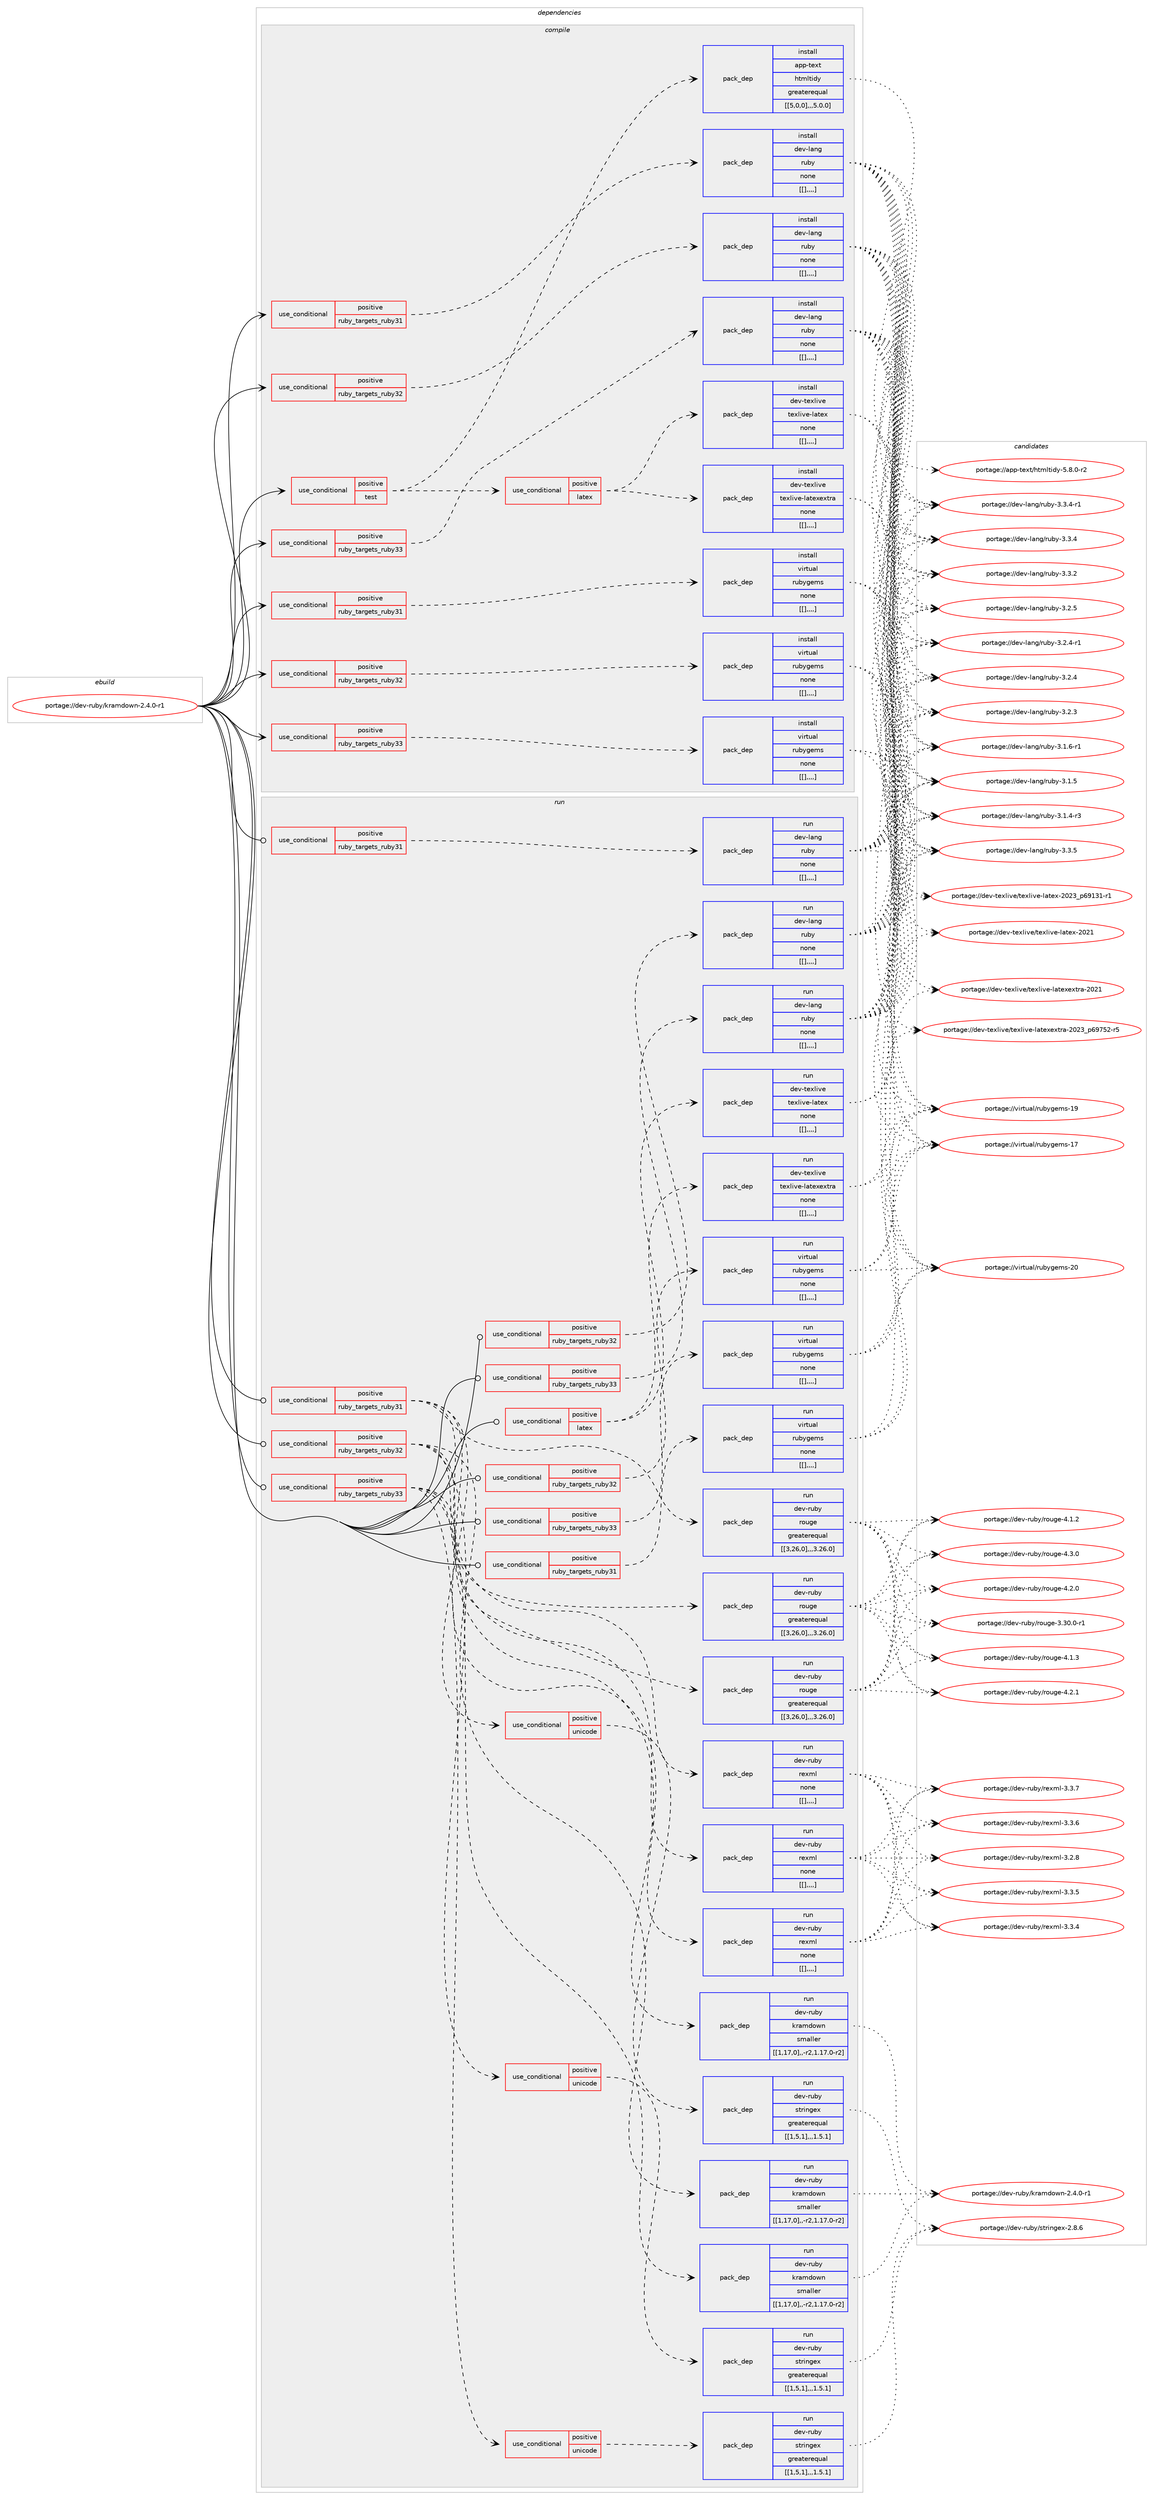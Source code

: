 digraph prolog {

# *************
# Graph options
# *************

newrank=true;
concentrate=true;
compound=true;
graph [rankdir=LR,fontname=Helvetica,fontsize=10,ranksep=1.5];#, ranksep=2.5, nodesep=0.2];
edge  [arrowhead=vee];
node  [fontname=Helvetica,fontsize=10];

# **********
# The ebuild
# **********

subgraph cluster_leftcol {
color=gray;
label=<<i>ebuild</i>>;
id [label="portage://dev-ruby/kramdown-2.4.0-r1", color=red, width=4, href="../dev-ruby/kramdown-2.4.0-r1.svg"];
}

# ****************
# The dependencies
# ****************

subgraph cluster_midcol {
color=gray;
label=<<i>dependencies</i>>;
subgraph cluster_compile {
fillcolor="#eeeeee";
style=filled;
label=<<i>compile</i>>;
subgraph cond50968 {
dependency190609 [label=<<TABLE BORDER="0" CELLBORDER="1" CELLSPACING="0" CELLPADDING="4"><TR><TD ROWSPAN="3" CELLPADDING="10">use_conditional</TD></TR><TR><TD>positive</TD></TR><TR><TD>ruby_targets_ruby31</TD></TR></TABLE>>, shape=none, color=red];
subgraph pack138312 {
dependency190610 [label=<<TABLE BORDER="0" CELLBORDER="1" CELLSPACING="0" CELLPADDING="4" WIDTH="220"><TR><TD ROWSPAN="6" CELLPADDING="30">pack_dep</TD></TR><TR><TD WIDTH="110">install</TD></TR><TR><TD>dev-lang</TD></TR><TR><TD>ruby</TD></TR><TR><TD>none</TD></TR><TR><TD>[[],,,,]</TD></TR></TABLE>>, shape=none, color=blue];
}
dependency190609:e -> dependency190610:w [weight=20,style="dashed",arrowhead="vee"];
}
id:e -> dependency190609:w [weight=20,style="solid",arrowhead="vee"];
subgraph cond50969 {
dependency190611 [label=<<TABLE BORDER="0" CELLBORDER="1" CELLSPACING="0" CELLPADDING="4"><TR><TD ROWSPAN="3" CELLPADDING="10">use_conditional</TD></TR><TR><TD>positive</TD></TR><TR><TD>ruby_targets_ruby31</TD></TR></TABLE>>, shape=none, color=red];
subgraph pack138313 {
dependency190612 [label=<<TABLE BORDER="0" CELLBORDER="1" CELLSPACING="0" CELLPADDING="4" WIDTH="220"><TR><TD ROWSPAN="6" CELLPADDING="30">pack_dep</TD></TR><TR><TD WIDTH="110">install</TD></TR><TR><TD>virtual</TD></TR><TR><TD>rubygems</TD></TR><TR><TD>none</TD></TR><TR><TD>[[],,,,]</TD></TR></TABLE>>, shape=none, color=blue];
}
dependency190611:e -> dependency190612:w [weight=20,style="dashed",arrowhead="vee"];
}
id:e -> dependency190611:w [weight=20,style="solid",arrowhead="vee"];
subgraph cond50970 {
dependency190613 [label=<<TABLE BORDER="0" CELLBORDER="1" CELLSPACING="0" CELLPADDING="4"><TR><TD ROWSPAN="3" CELLPADDING="10">use_conditional</TD></TR><TR><TD>positive</TD></TR><TR><TD>ruby_targets_ruby32</TD></TR></TABLE>>, shape=none, color=red];
subgraph pack138314 {
dependency190614 [label=<<TABLE BORDER="0" CELLBORDER="1" CELLSPACING="0" CELLPADDING="4" WIDTH="220"><TR><TD ROWSPAN="6" CELLPADDING="30">pack_dep</TD></TR><TR><TD WIDTH="110">install</TD></TR><TR><TD>dev-lang</TD></TR><TR><TD>ruby</TD></TR><TR><TD>none</TD></TR><TR><TD>[[],,,,]</TD></TR></TABLE>>, shape=none, color=blue];
}
dependency190613:e -> dependency190614:w [weight=20,style="dashed",arrowhead="vee"];
}
id:e -> dependency190613:w [weight=20,style="solid",arrowhead="vee"];
subgraph cond50971 {
dependency190615 [label=<<TABLE BORDER="0" CELLBORDER="1" CELLSPACING="0" CELLPADDING="4"><TR><TD ROWSPAN="3" CELLPADDING="10">use_conditional</TD></TR><TR><TD>positive</TD></TR><TR><TD>ruby_targets_ruby32</TD></TR></TABLE>>, shape=none, color=red];
subgraph pack138315 {
dependency190616 [label=<<TABLE BORDER="0" CELLBORDER="1" CELLSPACING="0" CELLPADDING="4" WIDTH="220"><TR><TD ROWSPAN="6" CELLPADDING="30">pack_dep</TD></TR><TR><TD WIDTH="110">install</TD></TR><TR><TD>virtual</TD></TR><TR><TD>rubygems</TD></TR><TR><TD>none</TD></TR><TR><TD>[[],,,,]</TD></TR></TABLE>>, shape=none, color=blue];
}
dependency190615:e -> dependency190616:w [weight=20,style="dashed",arrowhead="vee"];
}
id:e -> dependency190615:w [weight=20,style="solid",arrowhead="vee"];
subgraph cond50972 {
dependency190617 [label=<<TABLE BORDER="0" CELLBORDER="1" CELLSPACING="0" CELLPADDING="4"><TR><TD ROWSPAN="3" CELLPADDING="10">use_conditional</TD></TR><TR><TD>positive</TD></TR><TR><TD>ruby_targets_ruby33</TD></TR></TABLE>>, shape=none, color=red];
subgraph pack138316 {
dependency190618 [label=<<TABLE BORDER="0" CELLBORDER="1" CELLSPACING="0" CELLPADDING="4" WIDTH="220"><TR><TD ROWSPAN="6" CELLPADDING="30">pack_dep</TD></TR><TR><TD WIDTH="110">install</TD></TR><TR><TD>dev-lang</TD></TR><TR><TD>ruby</TD></TR><TR><TD>none</TD></TR><TR><TD>[[],,,,]</TD></TR></TABLE>>, shape=none, color=blue];
}
dependency190617:e -> dependency190618:w [weight=20,style="dashed",arrowhead="vee"];
}
id:e -> dependency190617:w [weight=20,style="solid",arrowhead="vee"];
subgraph cond50973 {
dependency190619 [label=<<TABLE BORDER="0" CELLBORDER="1" CELLSPACING="0" CELLPADDING="4"><TR><TD ROWSPAN="3" CELLPADDING="10">use_conditional</TD></TR><TR><TD>positive</TD></TR><TR><TD>ruby_targets_ruby33</TD></TR></TABLE>>, shape=none, color=red];
subgraph pack138317 {
dependency190620 [label=<<TABLE BORDER="0" CELLBORDER="1" CELLSPACING="0" CELLPADDING="4" WIDTH="220"><TR><TD ROWSPAN="6" CELLPADDING="30">pack_dep</TD></TR><TR><TD WIDTH="110">install</TD></TR><TR><TD>virtual</TD></TR><TR><TD>rubygems</TD></TR><TR><TD>none</TD></TR><TR><TD>[[],,,,]</TD></TR></TABLE>>, shape=none, color=blue];
}
dependency190619:e -> dependency190620:w [weight=20,style="dashed",arrowhead="vee"];
}
id:e -> dependency190619:w [weight=20,style="solid",arrowhead="vee"];
subgraph cond50974 {
dependency190621 [label=<<TABLE BORDER="0" CELLBORDER="1" CELLSPACING="0" CELLPADDING="4"><TR><TD ROWSPAN="3" CELLPADDING="10">use_conditional</TD></TR><TR><TD>positive</TD></TR><TR><TD>test</TD></TR></TABLE>>, shape=none, color=red];
subgraph cond50975 {
dependency190622 [label=<<TABLE BORDER="0" CELLBORDER="1" CELLSPACING="0" CELLPADDING="4"><TR><TD ROWSPAN="3" CELLPADDING="10">use_conditional</TD></TR><TR><TD>positive</TD></TR><TR><TD>latex</TD></TR></TABLE>>, shape=none, color=red];
subgraph pack138318 {
dependency190623 [label=<<TABLE BORDER="0" CELLBORDER="1" CELLSPACING="0" CELLPADDING="4" WIDTH="220"><TR><TD ROWSPAN="6" CELLPADDING="30">pack_dep</TD></TR><TR><TD WIDTH="110">install</TD></TR><TR><TD>dev-texlive</TD></TR><TR><TD>texlive-latex</TD></TR><TR><TD>none</TD></TR><TR><TD>[[],,,,]</TD></TR></TABLE>>, shape=none, color=blue];
}
dependency190622:e -> dependency190623:w [weight=20,style="dashed",arrowhead="vee"];
subgraph pack138319 {
dependency190624 [label=<<TABLE BORDER="0" CELLBORDER="1" CELLSPACING="0" CELLPADDING="4" WIDTH="220"><TR><TD ROWSPAN="6" CELLPADDING="30">pack_dep</TD></TR><TR><TD WIDTH="110">install</TD></TR><TR><TD>dev-texlive</TD></TR><TR><TD>texlive-latexextra</TD></TR><TR><TD>none</TD></TR><TR><TD>[[],,,,]</TD></TR></TABLE>>, shape=none, color=blue];
}
dependency190622:e -> dependency190624:w [weight=20,style="dashed",arrowhead="vee"];
}
dependency190621:e -> dependency190622:w [weight=20,style="dashed",arrowhead="vee"];
subgraph pack138320 {
dependency190625 [label=<<TABLE BORDER="0" CELLBORDER="1" CELLSPACING="0" CELLPADDING="4" WIDTH="220"><TR><TD ROWSPAN="6" CELLPADDING="30">pack_dep</TD></TR><TR><TD WIDTH="110">install</TD></TR><TR><TD>app-text</TD></TR><TR><TD>htmltidy</TD></TR><TR><TD>greaterequal</TD></TR><TR><TD>[[5,0,0],,,5.0.0]</TD></TR></TABLE>>, shape=none, color=blue];
}
dependency190621:e -> dependency190625:w [weight=20,style="dashed",arrowhead="vee"];
}
id:e -> dependency190621:w [weight=20,style="solid",arrowhead="vee"];
}
subgraph cluster_compileandrun {
fillcolor="#eeeeee";
style=filled;
label=<<i>compile and run</i>>;
}
subgraph cluster_run {
fillcolor="#eeeeee";
style=filled;
label=<<i>run</i>>;
subgraph cond50976 {
dependency190626 [label=<<TABLE BORDER="0" CELLBORDER="1" CELLSPACING="0" CELLPADDING="4"><TR><TD ROWSPAN="3" CELLPADDING="10">use_conditional</TD></TR><TR><TD>positive</TD></TR><TR><TD>latex</TD></TR></TABLE>>, shape=none, color=red];
subgraph pack138321 {
dependency190627 [label=<<TABLE BORDER="0" CELLBORDER="1" CELLSPACING="0" CELLPADDING="4" WIDTH="220"><TR><TD ROWSPAN="6" CELLPADDING="30">pack_dep</TD></TR><TR><TD WIDTH="110">run</TD></TR><TR><TD>dev-texlive</TD></TR><TR><TD>texlive-latex</TD></TR><TR><TD>none</TD></TR><TR><TD>[[],,,,]</TD></TR></TABLE>>, shape=none, color=blue];
}
dependency190626:e -> dependency190627:w [weight=20,style="dashed",arrowhead="vee"];
subgraph pack138322 {
dependency190628 [label=<<TABLE BORDER="0" CELLBORDER="1" CELLSPACING="0" CELLPADDING="4" WIDTH="220"><TR><TD ROWSPAN="6" CELLPADDING="30">pack_dep</TD></TR><TR><TD WIDTH="110">run</TD></TR><TR><TD>dev-texlive</TD></TR><TR><TD>texlive-latexextra</TD></TR><TR><TD>none</TD></TR><TR><TD>[[],,,,]</TD></TR></TABLE>>, shape=none, color=blue];
}
dependency190626:e -> dependency190628:w [weight=20,style="dashed",arrowhead="vee"];
}
id:e -> dependency190626:w [weight=20,style="solid",arrowhead="odot"];
subgraph cond50977 {
dependency190629 [label=<<TABLE BORDER="0" CELLBORDER="1" CELLSPACING="0" CELLPADDING="4"><TR><TD ROWSPAN="3" CELLPADDING="10">use_conditional</TD></TR><TR><TD>positive</TD></TR><TR><TD>ruby_targets_ruby31</TD></TR></TABLE>>, shape=none, color=red];
subgraph pack138323 {
dependency190630 [label=<<TABLE BORDER="0" CELLBORDER="1" CELLSPACING="0" CELLPADDING="4" WIDTH="220"><TR><TD ROWSPAN="6" CELLPADDING="30">pack_dep</TD></TR><TR><TD WIDTH="110">run</TD></TR><TR><TD>dev-lang</TD></TR><TR><TD>ruby</TD></TR><TR><TD>none</TD></TR><TR><TD>[[],,,,]</TD></TR></TABLE>>, shape=none, color=blue];
}
dependency190629:e -> dependency190630:w [weight=20,style="dashed",arrowhead="vee"];
}
id:e -> dependency190629:w [weight=20,style="solid",arrowhead="odot"];
subgraph cond50978 {
dependency190631 [label=<<TABLE BORDER="0" CELLBORDER="1" CELLSPACING="0" CELLPADDING="4"><TR><TD ROWSPAN="3" CELLPADDING="10">use_conditional</TD></TR><TR><TD>positive</TD></TR><TR><TD>ruby_targets_ruby31</TD></TR></TABLE>>, shape=none, color=red];
subgraph pack138324 {
dependency190632 [label=<<TABLE BORDER="0" CELLBORDER="1" CELLSPACING="0" CELLPADDING="4" WIDTH="220"><TR><TD ROWSPAN="6" CELLPADDING="30">pack_dep</TD></TR><TR><TD WIDTH="110">run</TD></TR><TR><TD>dev-ruby</TD></TR><TR><TD>rexml</TD></TR><TR><TD>none</TD></TR><TR><TD>[[],,,,]</TD></TR></TABLE>>, shape=none, color=blue];
}
dependency190631:e -> dependency190632:w [weight=20,style="dashed",arrowhead="vee"];
subgraph pack138325 {
dependency190633 [label=<<TABLE BORDER="0" CELLBORDER="1" CELLSPACING="0" CELLPADDING="4" WIDTH="220"><TR><TD ROWSPAN="6" CELLPADDING="30">pack_dep</TD></TR><TR><TD WIDTH="110">run</TD></TR><TR><TD>dev-ruby</TD></TR><TR><TD>rouge</TD></TR><TR><TD>greaterequal</TD></TR><TR><TD>[[3,26,0],,,3.26.0]</TD></TR></TABLE>>, shape=none, color=blue];
}
dependency190631:e -> dependency190633:w [weight=20,style="dashed",arrowhead="vee"];
subgraph cond50979 {
dependency190634 [label=<<TABLE BORDER="0" CELLBORDER="1" CELLSPACING="0" CELLPADDING="4"><TR><TD ROWSPAN="3" CELLPADDING="10">use_conditional</TD></TR><TR><TD>positive</TD></TR><TR><TD>unicode</TD></TR></TABLE>>, shape=none, color=red];
subgraph pack138326 {
dependency190635 [label=<<TABLE BORDER="0" CELLBORDER="1" CELLSPACING="0" CELLPADDING="4" WIDTH="220"><TR><TD ROWSPAN="6" CELLPADDING="30">pack_dep</TD></TR><TR><TD WIDTH="110">run</TD></TR><TR><TD>dev-ruby</TD></TR><TR><TD>stringex</TD></TR><TR><TD>greaterequal</TD></TR><TR><TD>[[1,5,1],,,1.5.1]</TD></TR></TABLE>>, shape=none, color=blue];
}
dependency190634:e -> dependency190635:w [weight=20,style="dashed",arrowhead="vee"];
}
dependency190631:e -> dependency190634:w [weight=20,style="dashed",arrowhead="vee"];
subgraph pack138327 {
dependency190636 [label=<<TABLE BORDER="0" CELLBORDER="1" CELLSPACING="0" CELLPADDING="4" WIDTH="220"><TR><TD ROWSPAN="6" CELLPADDING="30">pack_dep</TD></TR><TR><TD WIDTH="110">run</TD></TR><TR><TD>dev-ruby</TD></TR><TR><TD>kramdown</TD></TR><TR><TD>smaller</TD></TR><TR><TD>[[1,17,0],,-r2,1.17.0-r2]</TD></TR></TABLE>>, shape=none, color=blue];
}
dependency190631:e -> dependency190636:w [weight=20,style="dashed",arrowhead="vee"];
}
id:e -> dependency190631:w [weight=20,style="solid",arrowhead="odot"];
subgraph cond50980 {
dependency190637 [label=<<TABLE BORDER="0" CELLBORDER="1" CELLSPACING="0" CELLPADDING="4"><TR><TD ROWSPAN="3" CELLPADDING="10">use_conditional</TD></TR><TR><TD>positive</TD></TR><TR><TD>ruby_targets_ruby31</TD></TR></TABLE>>, shape=none, color=red];
subgraph pack138328 {
dependency190638 [label=<<TABLE BORDER="0" CELLBORDER="1" CELLSPACING="0" CELLPADDING="4" WIDTH="220"><TR><TD ROWSPAN="6" CELLPADDING="30">pack_dep</TD></TR><TR><TD WIDTH="110">run</TD></TR><TR><TD>virtual</TD></TR><TR><TD>rubygems</TD></TR><TR><TD>none</TD></TR><TR><TD>[[],,,,]</TD></TR></TABLE>>, shape=none, color=blue];
}
dependency190637:e -> dependency190638:w [weight=20,style="dashed",arrowhead="vee"];
}
id:e -> dependency190637:w [weight=20,style="solid",arrowhead="odot"];
subgraph cond50981 {
dependency190639 [label=<<TABLE BORDER="0" CELLBORDER="1" CELLSPACING="0" CELLPADDING="4"><TR><TD ROWSPAN="3" CELLPADDING="10">use_conditional</TD></TR><TR><TD>positive</TD></TR><TR><TD>ruby_targets_ruby32</TD></TR></TABLE>>, shape=none, color=red];
subgraph pack138329 {
dependency190640 [label=<<TABLE BORDER="0" CELLBORDER="1" CELLSPACING="0" CELLPADDING="4" WIDTH="220"><TR><TD ROWSPAN="6" CELLPADDING="30">pack_dep</TD></TR><TR><TD WIDTH="110">run</TD></TR><TR><TD>dev-lang</TD></TR><TR><TD>ruby</TD></TR><TR><TD>none</TD></TR><TR><TD>[[],,,,]</TD></TR></TABLE>>, shape=none, color=blue];
}
dependency190639:e -> dependency190640:w [weight=20,style="dashed",arrowhead="vee"];
}
id:e -> dependency190639:w [weight=20,style="solid",arrowhead="odot"];
subgraph cond50982 {
dependency190641 [label=<<TABLE BORDER="0" CELLBORDER="1" CELLSPACING="0" CELLPADDING="4"><TR><TD ROWSPAN="3" CELLPADDING="10">use_conditional</TD></TR><TR><TD>positive</TD></TR><TR><TD>ruby_targets_ruby32</TD></TR></TABLE>>, shape=none, color=red];
subgraph pack138330 {
dependency190642 [label=<<TABLE BORDER="0" CELLBORDER="1" CELLSPACING="0" CELLPADDING="4" WIDTH="220"><TR><TD ROWSPAN="6" CELLPADDING="30">pack_dep</TD></TR><TR><TD WIDTH="110">run</TD></TR><TR><TD>dev-ruby</TD></TR><TR><TD>rexml</TD></TR><TR><TD>none</TD></TR><TR><TD>[[],,,,]</TD></TR></TABLE>>, shape=none, color=blue];
}
dependency190641:e -> dependency190642:w [weight=20,style="dashed",arrowhead="vee"];
subgraph pack138331 {
dependency190643 [label=<<TABLE BORDER="0" CELLBORDER="1" CELLSPACING="0" CELLPADDING="4" WIDTH="220"><TR><TD ROWSPAN="6" CELLPADDING="30">pack_dep</TD></TR><TR><TD WIDTH="110">run</TD></TR><TR><TD>dev-ruby</TD></TR><TR><TD>rouge</TD></TR><TR><TD>greaterequal</TD></TR><TR><TD>[[3,26,0],,,3.26.0]</TD></TR></TABLE>>, shape=none, color=blue];
}
dependency190641:e -> dependency190643:w [weight=20,style="dashed",arrowhead="vee"];
subgraph cond50983 {
dependency190644 [label=<<TABLE BORDER="0" CELLBORDER="1" CELLSPACING="0" CELLPADDING="4"><TR><TD ROWSPAN="3" CELLPADDING="10">use_conditional</TD></TR><TR><TD>positive</TD></TR><TR><TD>unicode</TD></TR></TABLE>>, shape=none, color=red];
subgraph pack138332 {
dependency190645 [label=<<TABLE BORDER="0" CELLBORDER="1" CELLSPACING="0" CELLPADDING="4" WIDTH="220"><TR><TD ROWSPAN="6" CELLPADDING="30">pack_dep</TD></TR><TR><TD WIDTH="110">run</TD></TR><TR><TD>dev-ruby</TD></TR><TR><TD>stringex</TD></TR><TR><TD>greaterequal</TD></TR><TR><TD>[[1,5,1],,,1.5.1]</TD></TR></TABLE>>, shape=none, color=blue];
}
dependency190644:e -> dependency190645:w [weight=20,style="dashed",arrowhead="vee"];
}
dependency190641:e -> dependency190644:w [weight=20,style="dashed",arrowhead="vee"];
subgraph pack138333 {
dependency190646 [label=<<TABLE BORDER="0" CELLBORDER="1" CELLSPACING="0" CELLPADDING="4" WIDTH="220"><TR><TD ROWSPAN="6" CELLPADDING="30">pack_dep</TD></TR><TR><TD WIDTH="110">run</TD></TR><TR><TD>dev-ruby</TD></TR><TR><TD>kramdown</TD></TR><TR><TD>smaller</TD></TR><TR><TD>[[1,17,0],,-r2,1.17.0-r2]</TD></TR></TABLE>>, shape=none, color=blue];
}
dependency190641:e -> dependency190646:w [weight=20,style="dashed",arrowhead="vee"];
}
id:e -> dependency190641:w [weight=20,style="solid",arrowhead="odot"];
subgraph cond50984 {
dependency190647 [label=<<TABLE BORDER="0" CELLBORDER="1" CELLSPACING="0" CELLPADDING="4"><TR><TD ROWSPAN="3" CELLPADDING="10">use_conditional</TD></TR><TR><TD>positive</TD></TR><TR><TD>ruby_targets_ruby32</TD></TR></TABLE>>, shape=none, color=red];
subgraph pack138334 {
dependency190648 [label=<<TABLE BORDER="0" CELLBORDER="1" CELLSPACING="0" CELLPADDING="4" WIDTH="220"><TR><TD ROWSPAN="6" CELLPADDING="30">pack_dep</TD></TR><TR><TD WIDTH="110">run</TD></TR><TR><TD>virtual</TD></TR><TR><TD>rubygems</TD></TR><TR><TD>none</TD></TR><TR><TD>[[],,,,]</TD></TR></TABLE>>, shape=none, color=blue];
}
dependency190647:e -> dependency190648:w [weight=20,style="dashed",arrowhead="vee"];
}
id:e -> dependency190647:w [weight=20,style="solid",arrowhead="odot"];
subgraph cond50985 {
dependency190649 [label=<<TABLE BORDER="0" CELLBORDER="1" CELLSPACING="0" CELLPADDING="4"><TR><TD ROWSPAN="3" CELLPADDING="10">use_conditional</TD></TR><TR><TD>positive</TD></TR><TR><TD>ruby_targets_ruby33</TD></TR></TABLE>>, shape=none, color=red];
subgraph pack138335 {
dependency190650 [label=<<TABLE BORDER="0" CELLBORDER="1" CELLSPACING="0" CELLPADDING="4" WIDTH="220"><TR><TD ROWSPAN="6" CELLPADDING="30">pack_dep</TD></TR><TR><TD WIDTH="110">run</TD></TR><TR><TD>dev-lang</TD></TR><TR><TD>ruby</TD></TR><TR><TD>none</TD></TR><TR><TD>[[],,,,]</TD></TR></TABLE>>, shape=none, color=blue];
}
dependency190649:e -> dependency190650:w [weight=20,style="dashed",arrowhead="vee"];
}
id:e -> dependency190649:w [weight=20,style="solid",arrowhead="odot"];
subgraph cond50986 {
dependency190651 [label=<<TABLE BORDER="0" CELLBORDER="1" CELLSPACING="0" CELLPADDING="4"><TR><TD ROWSPAN="3" CELLPADDING="10">use_conditional</TD></TR><TR><TD>positive</TD></TR><TR><TD>ruby_targets_ruby33</TD></TR></TABLE>>, shape=none, color=red];
subgraph pack138336 {
dependency190652 [label=<<TABLE BORDER="0" CELLBORDER="1" CELLSPACING="0" CELLPADDING="4" WIDTH="220"><TR><TD ROWSPAN="6" CELLPADDING="30">pack_dep</TD></TR><TR><TD WIDTH="110">run</TD></TR><TR><TD>dev-ruby</TD></TR><TR><TD>rexml</TD></TR><TR><TD>none</TD></TR><TR><TD>[[],,,,]</TD></TR></TABLE>>, shape=none, color=blue];
}
dependency190651:e -> dependency190652:w [weight=20,style="dashed",arrowhead="vee"];
subgraph pack138337 {
dependency190653 [label=<<TABLE BORDER="0" CELLBORDER="1" CELLSPACING="0" CELLPADDING="4" WIDTH="220"><TR><TD ROWSPAN="6" CELLPADDING="30">pack_dep</TD></TR><TR><TD WIDTH="110">run</TD></TR><TR><TD>dev-ruby</TD></TR><TR><TD>rouge</TD></TR><TR><TD>greaterequal</TD></TR><TR><TD>[[3,26,0],,,3.26.0]</TD></TR></TABLE>>, shape=none, color=blue];
}
dependency190651:e -> dependency190653:w [weight=20,style="dashed",arrowhead="vee"];
subgraph cond50987 {
dependency190654 [label=<<TABLE BORDER="0" CELLBORDER="1" CELLSPACING="0" CELLPADDING="4"><TR><TD ROWSPAN="3" CELLPADDING="10">use_conditional</TD></TR><TR><TD>positive</TD></TR><TR><TD>unicode</TD></TR></TABLE>>, shape=none, color=red];
subgraph pack138338 {
dependency190655 [label=<<TABLE BORDER="0" CELLBORDER="1" CELLSPACING="0" CELLPADDING="4" WIDTH="220"><TR><TD ROWSPAN="6" CELLPADDING="30">pack_dep</TD></TR><TR><TD WIDTH="110">run</TD></TR><TR><TD>dev-ruby</TD></TR><TR><TD>stringex</TD></TR><TR><TD>greaterequal</TD></TR><TR><TD>[[1,5,1],,,1.5.1]</TD></TR></TABLE>>, shape=none, color=blue];
}
dependency190654:e -> dependency190655:w [weight=20,style="dashed",arrowhead="vee"];
}
dependency190651:e -> dependency190654:w [weight=20,style="dashed",arrowhead="vee"];
subgraph pack138339 {
dependency190656 [label=<<TABLE BORDER="0" CELLBORDER="1" CELLSPACING="0" CELLPADDING="4" WIDTH="220"><TR><TD ROWSPAN="6" CELLPADDING="30">pack_dep</TD></TR><TR><TD WIDTH="110">run</TD></TR><TR><TD>dev-ruby</TD></TR><TR><TD>kramdown</TD></TR><TR><TD>smaller</TD></TR><TR><TD>[[1,17,0],,-r2,1.17.0-r2]</TD></TR></TABLE>>, shape=none, color=blue];
}
dependency190651:e -> dependency190656:w [weight=20,style="dashed",arrowhead="vee"];
}
id:e -> dependency190651:w [weight=20,style="solid",arrowhead="odot"];
subgraph cond50988 {
dependency190657 [label=<<TABLE BORDER="0" CELLBORDER="1" CELLSPACING="0" CELLPADDING="4"><TR><TD ROWSPAN="3" CELLPADDING="10">use_conditional</TD></TR><TR><TD>positive</TD></TR><TR><TD>ruby_targets_ruby33</TD></TR></TABLE>>, shape=none, color=red];
subgraph pack138340 {
dependency190658 [label=<<TABLE BORDER="0" CELLBORDER="1" CELLSPACING="0" CELLPADDING="4" WIDTH="220"><TR><TD ROWSPAN="6" CELLPADDING="30">pack_dep</TD></TR><TR><TD WIDTH="110">run</TD></TR><TR><TD>virtual</TD></TR><TR><TD>rubygems</TD></TR><TR><TD>none</TD></TR><TR><TD>[[],,,,]</TD></TR></TABLE>>, shape=none, color=blue];
}
dependency190657:e -> dependency190658:w [weight=20,style="dashed",arrowhead="vee"];
}
id:e -> dependency190657:w [weight=20,style="solid",arrowhead="odot"];
}
}

# **************
# The candidates
# **************

subgraph cluster_choices {
rank=same;
color=gray;
label=<<i>candidates</i>>;

subgraph choice138312 {
color=black;
nodesep=1;
choice10010111845108971101034711411798121455146514653 [label="portage://dev-lang/ruby-3.3.5", color=red, width=4,href="../dev-lang/ruby-3.3.5.svg"];
choice100101118451089711010347114117981214551465146524511449 [label="portage://dev-lang/ruby-3.3.4-r1", color=red, width=4,href="../dev-lang/ruby-3.3.4-r1.svg"];
choice10010111845108971101034711411798121455146514652 [label="portage://dev-lang/ruby-3.3.4", color=red, width=4,href="../dev-lang/ruby-3.3.4.svg"];
choice10010111845108971101034711411798121455146514650 [label="portage://dev-lang/ruby-3.3.2", color=red, width=4,href="../dev-lang/ruby-3.3.2.svg"];
choice10010111845108971101034711411798121455146504653 [label="portage://dev-lang/ruby-3.2.5", color=red, width=4,href="../dev-lang/ruby-3.2.5.svg"];
choice100101118451089711010347114117981214551465046524511449 [label="portage://dev-lang/ruby-3.2.4-r1", color=red, width=4,href="../dev-lang/ruby-3.2.4-r1.svg"];
choice10010111845108971101034711411798121455146504652 [label="portage://dev-lang/ruby-3.2.4", color=red, width=4,href="../dev-lang/ruby-3.2.4.svg"];
choice10010111845108971101034711411798121455146504651 [label="portage://dev-lang/ruby-3.2.3", color=red, width=4,href="../dev-lang/ruby-3.2.3.svg"];
choice100101118451089711010347114117981214551464946544511449 [label="portage://dev-lang/ruby-3.1.6-r1", color=red, width=4,href="../dev-lang/ruby-3.1.6-r1.svg"];
choice10010111845108971101034711411798121455146494653 [label="portage://dev-lang/ruby-3.1.5", color=red, width=4,href="../dev-lang/ruby-3.1.5.svg"];
choice100101118451089711010347114117981214551464946524511451 [label="portage://dev-lang/ruby-3.1.4-r3", color=red, width=4,href="../dev-lang/ruby-3.1.4-r3.svg"];
dependency190610:e -> choice10010111845108971101034711411798121455146514653:w [style=dotted,weight="100"];
dependency190610:e -> choice100101118451089711010347114117981214551465146524511449:w [style=dotted,weight="100"];
dependency190610:e -> choice10010111845108971101034711411798121455146514652:w [style=dotted,weight="100"];
dependency190610:e -> choice10010111845108971101034711411798121455146514650:w [style=dotted,weight="100"];
dependency190610:e -> choice10010111845108971101034711411798121455146504653:w [style=dotted,weight="100"];
dependency190610:e -> choice100101118451089711010347114117981214551465046524511449:w [style=dotted,weight="100"];
dependency190610:e -> choice10010111845108971101034711411798121455146504652:w [style=dotted,weight="100"];
dependency190610:e -> choice10010111845108971101034711411798121455146504651:w [style=dotted,weight="100"];
dependency190610:e -> choice100101118451089711010347114117981214551464946544511449:w [style=dotted,weight="100"];
dependency190610:e -> choice10010111845108971101034711411798121455146494653:w [style=dotted,weight="100"];
dependency190610:e -> choice100101118451089711010347114117981214551464946524511451:w [style=dotted,weight="100"];
}
subgraph choice138313 {
color=black;
nodesep=1;
choice118105114116117971084711411798121103101109115455048 [label="portage://virtual/rubygems-20", color=red, width=4,href="../virtual/rubygems-20.svg"];
choice118105114116117971084711411798121103101109115454957 [label="portage://virtual/rubygems-19", color=red, width=4,href="../virtual/rubygems-19.svg"];
choice118105114116117971084711411798121103101109115454955 [label="portage://virtual/rubygems-17", color=red, width=4,href="../virtual/rubygems-17.svg"];
dependency190612:e -> choice118105114116117971084711411798121103101109115455048:w [style=dotted,weight="100"];
dependency190612:e -> choice118105114116117971084711411798121103101109115454957:w [style=dotted,weight="100"];
dependency190612:e -> choice118105114116117971084711411798121103101109115454955:w [style=dotted,weight="100"];
}
subgraph choice138314 {
color=black;
nodesep=1;
choice10010111845108971101034711411798121455146514653 [label="portage://dev-lang/ruby-3.3.5", color=red, width=4,href="../dev-lang/ruby-3.3.5.svg"];
choice100101118451089711010347114117981214551465146524511449 [label="portage://dev-lang/ruby-3.3.4-r1", color=red, width=4,href="../dev-lang/ruby-3.3.4-r1.svg"];
choice10010111845108971101034711411798121455146514652 [label="portage://dev-lang/ruby-3.3.4", color=red, width=4,href="../dev-lang/ruby-3.3.4.svg"];
choice10010111845108971101034711411798121455146514650 [label="portage://dev-lang/ruby-3.3.2", color=red, width=4,href="../dev-lang/ruby-3.3.2.svg"];
choice10010111845108971101034711411798121455146504653 [label="portage://dev-lang/ruby-3.2.5", color=red, width=4,href="../dev-lang/ruby-3.2.5.svg"];
choice100101118451089711010347114117981214551465046524511449 [label="portage://dev-lang/ruby-3.2.4-r1", color=red, width=4,href="../dev-lang/ruby-3.2.4-r1.svg"];
choice10010111845108971101034711411798121455146504652 [label="portage://dev-lang/ruby-3.2.4", color=red, width=4,href="../dev-lang/ruby-3.2.4.svg"];
choice10010111845108971101034711411798121455146504651 [label="portage://dev-lang/ruby-3.2.3", color=red, width=4,href="../dev-lang/ruby-3.2.3.svg"];
choice100101118451089711010347114117981214551464946544511449 [label="portage://dev-lang/ruby-3.1.6-r1", color=red, width=4,href="../dev-lang/ruby-3.1.6-r1.svg"];
choice10010111845108971101034711411798121455146494653 [label="portage://dev-lang/ruby-3.1.5", color=red, width=4,href="../dev-lang/ruby-3.1.5.svg"];
choice100101118451089711010347114117981214551464946524511451 [label="portage://dev-lang/ruby-3.1.4-r3", color=red, width=4,href="../dev-lang/ruby-3.1.4-r3.svg"];
dependency190614:e -> choice10010111845108971101034711411798121455146514653:w [style=dotted,weight="100"];
dependency190614:e -> choice100101118451089711010347114117981214551465146524511449:w [style=dotted,weight="100"];
dependency190614:e -> choice10010111845108971101034711411798121455146514652:w [style=dotted,weight="100"];
dependency190614:e -> choice10010111845108971101034711411798121455146514650:w [style=dotted,weight="100"];
dependency190614:e -> choice10010111845108971101034711411798121455146504653:w [style=dotted,weight="100"];
dependency190614:e -> choice100101118451089711010347114117981214551465046524511449:w [style=dotted,weight="100"];
dependency190614:e -> choice10010111845108971101034711411798121455146504652:w [style=dotted,weight="100"];
dependency190614:e -> choice10010111845108971101034711411798121455146504651:w [style=dotted,weight="100"];
dependency190614:e -> choice100101118451089711010347114117981214551464946544511449:w [style=dotted,weight="100"];
dependency190614:e -> choice10010111845108971101034711411798121455146494653:w [style=dotted,weight="100"];
dependency190614:e -> choice100101118451089711010347114117981214551464946524511451:w [style=dotted,weight="100"];
}
subgraph choice138315 {
color=black;
nodesep=1;
choice118105114116117971084711411798121103101109115455048 [label="portage://virtual/rubygems-20", color=red, width=4,href="../virtual/rubygems-20.svg"];
choice118105114116117971084711411798121103101109115454957 [label="portage://virtual/rubygems-19", color=red, width=4,href="../virtual/rubygems-19.svg"];
choice118105114116117971084711411798121103101109115454955 [label="portage://virtual/rubygems-17", color=red, width=4,href="../virtual/rubygems-17.svg"];
dependency190616:e -> choice118105114116117971084711411798121103101109115455048:w [style=dotted,weight="100"];
dependency190616:e -> choice118105114116117971084711411798121103101109115454957:w [style=dotted,weight="100"];
dependency190616:e -> choice118105114116117971084711411798121103101109115454955:w [style=dotted,weight="100"];
}
subgraph choice138316 {
color=black;
nodesep=1;
choice10010111845108971101034711411798121455146514653 [label="portage://dev-lang/ruby-3.3.5", color=red, width=4,href="../dev-lang/ruby-3.3.5.svg"];
choice100101118451089711010347114117981214551465146524511449 [label="portage://dev-lang/ruby-3.3.4-r1", color=red, width=4,href="../dev-lang/ruby-3.3.4-r1.svg"];
choice10010111845108971101034711411798121455146514652 [label="portage://dev-lang/ruby-3.3.4", color=red, width=4,href="../dev-lang/ruby-3.3.4.svg"];
choice10010111845108971101034711411798121455146514650 [label="portage://dev-lang/ruby-3.3.2", color=red, width=4,href="../dev-lang/ruby-3.3.2.svg"];
choice10010111845108971101034711411798121455146504653 [label="portage://dev-lang/ruby-3.2.5", color=red, width=4,href="../dev-lang/ruby-3.2.5.svg"];
choice100101118451089711010347114117981214551465046524511449 [label="portage://dev-lang/ruby-3.2.4-r1", color=red, width=4,href="../dev-lang/ruby-3.2.4-r1.svg"];
choice10010111845108971101034711411798121455146504652 [label="portage://dev-lang/ruby-3.2.4", color=red, width=4,href="../dev-lang/ruby-3.2.4.svg"];
choice10010111845108971101034711411798121455146504651 [label="portage://dev-lang/ruby-3.2.3", color=red, width=4,href="../dev-lang/ruby-3.2.3.svg"];
choice100101118451089711010347114117981214551464946544511449 [label="portage://dev-lang/ruby-3.1.6-r1", color=red, width=4,href="../dev-lang/ruby-3.1.6-r1.svg"];
choice10010111845108971101034711411798121455146494653 [label="portage://dev-lang/ruby-3.1.5", color=red, width=4,href="../dev-lang/ruby-3.1.5.svg"];
choice100101118451089711010347114117981214551464946524511451 [label="portage://dev-lang/ruby-3.1.4-r3", color=red, width=4,href="../dev-lang/ruby-3.1.4-r3.svg"];
dependency190618:e -> choice10010111845108971101034711411798121455146514653:w [style=dotted,weight="100"];
dependency190618:e -> choice100101118451089711010347114117981214551465146524511449:w [style=dotted,weight="100"];
dependency190618:e -> choice10010111845108971101034711411798121455146514652:w [style=dotted,weight="100"];
dependency190618:e -> choice10010111845108971101034711411798121455146514650:w [style=dotted,weight="100"];
dependency190618:e -> choice10010111845108971101034711411798121455146504653:w [style=dotted,weight="100"];
dependency190618:e -> choice100101118451089711010347114117981214551465046524511449:w [style=dotted,weight="100"];
dependency190618:e -> choice10010111845108971101034711411798121455146504652:w [style=dotted,weight="100"];
dependency190618:e -> choice10010111845108971101034711411798121455146504651:w [style=dotted,weight="100"];
dependency190618:e -> choice100101118451089711010347114117981214551464946544511449:w [style=dotted,weight="100"];
dependency190618:e -> choice10010111845108971101034711411798121455146494653:w [style=dotted,weight="100"];
dependency190618:e -> choice100101118451089711010347114117981214551464946524511451:w [style=dotted,weight="100"];
}
subgraph choice138317 {
color=black;
nodesep=1;
choice118105114116117971084711411798121103101109115455048 [label="portage://virtual/rubygems-20", color=red, width=4,href="../virtual/rubygems-20.svg"];
choice118105114116117971084711411798121103101109115454957 [label="portage://virtual/rubygems-19", color=red, width=4,href="../virtual/rubygems-19.svg"];
choice118105114116117971084711411798121103101109115454955 [label="portage://virtual/rubygems-17", color=red, width=4,href="../virtual/rubygems-17.svg"];
dependency190620:e -> choice118105114116117971084711411798121103101109115455048:w [style=dotted,weight="100"];
dependency190620:e -> choice118105114116117971084711411798121103101109115454957:w [style=dotted,weight="100"];
dependency190620:e -> choice118105114116117971084711411798121103101109115454955:w [style=dotted,weight="100"];
}
subgraph choice138318 {
color=black;
nodesep=1;
choice1001011184511610112010810511810147116101120108105118101451089711610112045504850519511254574951494511449 [label="portage://dev-texlive/texlive-latex-2023_p69131-r1", color=red, width=4,href="../dev-texlive/texlive-latex-2023_p69131-r1.svg"];
choice100101118451161011201081051181014711610112010810511810145108971161011204550485049 [label="portage://dev-texlive/texlive-latex-2021", color=red, width=4,href="../dev-texlive/texlive-latex-2021.svg"];
dependency190623:e -> choice1001011184511610112010810511810147116101120108105118101451089711610112045504850519511254574951494511449:w [style=dotted,weight="100"];
dependency190623:e -> choice100101118451161011201081051181014711610112010810511810145108971161011204550485049:w [style=dotted,weight="100"];
}
subgraph choice138319 {
color=black;
nodesep=1;
choice100101118451161011201081051181014711610112010810511810145108971161011201011201161149745504850519511254575553504511453 [label="portage://dev-texlive/texlive-latexextra-2023_p69752-r5", color=red, width=4,href="../dev-texlive/texlive-latexextra-2023_p69752-r5.svg"];
choice10010111845116101120108105118101471161011201081051181014510897116101120101120116114974550485049 [label="portage://dev-texlive/texlive-latexextra-2021", color=red, width=4,href="../dev-texlive/texlive-latexextra-2021.svg"];
dependency190624:e -> choice100101118451161011201081051181014711610112010810511810145108971161011201011201161149745504850519511254575553504511453:w [style=dotted,weight="100"];
dependency190624:e -> choice10010111845116101120108105118101471161011201081051181014510897116101120101120116114974550485049:w [style=dotted,weight="100"];
}
subgraph choice138320 {
color=black;
nodesep=1;
choice9711211245116101120116471041161091081161051001214553465646484511450 [label="portage://app-text/htmltidy-5.8.0-r2", color=red, width=4,href="../app-text/htmltidy-5.8.0-r2.svg"];
dependency190625:e -> choice9711211245116101120116471041161091081161051001214553465646484511450:w [style=dotted,weight="100"];
}
subgraph choice138321 {
color=black;
nodesep=1;
choice1001011184511610112010810511810147116101120108105118101451089711610112045504850519511254574951494511449 [label="portage://dev-texlive/texlive-latex-2023_p69131-r1", color=red, width=4,href="../dev-texlive/texlive-latex-2023_p69131-r1.svg"];
choice100101118451161011201081051181014711610112010810511810145108971161011204550485049 [label="portage://dev-texlive/texlive-latex-2021", color=red, width=4,href="../dev-texlive/texlive-latex-2021.svg"];
dependency190627:e -> choice1001011184511610112010810511810147116101120108105118101451089711610112045504850519511254574951494511449:w [style=dotted,weight="100"];
dependency190627:e -> choice100101118451161011201081051181014711610112010810511810145108971161011204550485049:w [style=dotted,weight="100"];
}
subgraph choice138322 {
color=black;
nodesep=1;
choice100101118451161011201081051181014711610112010810511810145108971161011201011201161149745504850519511254575553504511453 [label="portage://dev-texlive/texlive-latexextra-2023_p69752-r5", color=red, width=4,href="../dev-texlive/texlive-latexextra-2023_p69752-r5.svg"];
choice10010111845116101120108105118101471161011201081051181014510897116101120101120116114974550485049 [label="portage://dev-texlive/texlive-latexextra-2021", color=red, width=4,href="../dev-texlive/texlive-latexextra-2021.svg"];
dependency190628:e -> choice100101118451161011201081051181014711610112010810511810145108971161011201011201161149745504850519511254575553504511453:w [style=dotted,weight="100"];
dependency190628:e -> choice10010111845116101120108105118101471161011201081051181014510897116101120101120116114974550485049:w [style=dotted,weight="100"];
}
subgraph choice138323 {
color=black;
nodesep=1;
choice10010111845108971101034711411798121455146514653 [label="portage://dev-lang/ruby-3.3.5", color=red, width=4,href="../dev-lang/ruby-3.3.5.svg"];
choice100101118451089711010347114117981214551465146524511449 [label="portage://dev-lang/ruby-3.3.4-r1", color=red, width=4,href="../dev-lang/ruby-3.3.4-r1.svg"];
choice10010111845108971101034711411798121455146514652 [label="portage://dev-lang/ruby-3.3.4", color=red, width=4,href="../dev-lang/ruby-3.3.4.svg"];
choice10010111845108971101034711411798121455146514650 [label="portage://dev-lang/ruby-3.3.2", color=red, width=4,href="../dev-lang/ruby-3.3.2.svg"];
choice10010111845108971101034711411798121455146504653 [label="portage://dev-lang/ruby-3.2.5", color=red, width=4,href="../dev-lang/ruby-3.2.5.svg"];
choice100101118451089711010347114117981214551465046524511449 [label="portage://dev-lang/ruby-3.2.4-r1", color=red, width=4,href="../dev-lang/ruby-3.2.4-r1.svg"];
choice10010111845108971101034711411798121455146504652 [label="portage://dev-lang/ruby-3.2.4", color=red, width=4,href="../dev-lang/ruby-3.2.4.svg"];
choice10010111845108971101034711411798121455146504651 [label="portage://dev-lang/ruby-3.2.3", color=red, width=4,href="../dev-lang/ruby-3.2.3.svg"];
choice100101118451089711010347114117981214551464946544511449 [label="portage://dev-lang/ruby-3.1.6-r1", color=red, width=4,href="../dev-lang/ruby-3.1.6-r1.svg"];
choice10010111845108971101034711411798121455146494653 [label="portage://dev-lang/ruby-3.1.5", color=red, width=4,href="../dev-lang/ruby-3.1.5.svg"];
choice100101118451089711010347114117981214551464946524511451 [label="portage://dev-lang/ruby-3.1.4-r3", color=red, width=4,href="../dev-lang/ruby-3.1.4-r3.svg"];
dependency190630:e -> choice10010111845108971101034711411798121455146514653:w [style=dotted,weight="100"];
dependency190630:e -> choice100101118451089711010347114117981214551465146524511449:w [style=dotted,weight="100"];
dependency190630:e -> choice10010111845108971101034711411798121455146514652:w [style=dotted,weight="100"];
dependency190630:e -> choice10010111845108971101034711411798121455146514650:w [style=dotted,weight="100"];
dependency190630:e -> choice10010111845108971101034711411798121455146504653:w [style=dotted,weight="100"];
dependency190630:e -> choice100101118451089711010347114117981214551465046524511449:w [style=dotted,weight="100"];
dependency190630:e -> choice10010111845108971101034711411798121455146504652:w [style=dotted,weight="100"];
dependency190630:e -> choice10010111845108971101034711411798121455146504651:w [style=dotted,weight="100"];
dependency190630:e -> choice100101118451089711010347114117981214551464946544511449:w [style=dotted,weight="100"];
dependency190630:e -> choice10010111845108971101034711411798121455146494653:w [style=dotted,weight="100"];
dependency190630:e -> choice100101118451089711010347114117981214551464946524511451:w [style=dotted,weight="100"];
}
subgraph choice138324 {
color=black;
nodesep=1;
choice100101118451141179812147114101120109108455146514655 [label="portage://dev-ruby/rexml-3.3.7", color=red, width=4,href="../dev-ruby/rexml-3.3.7.svg"];
choice100101118451141179812147114101120109108455146514654 [label="portage://dev-ruby/rexml-3.3.6", color=red, width=4,href="../dev-ruby/rexml-3.3.6.svg"];
choice100101118451141179812147114101120109108455146514653 [label="portage://dev-ruby/rexml-3.3.5", color=red, width=4,href="../dev-ruby/rexml-3.3.5.svg"];
choice100101118451141179812147114101120109108455146514652 [label="portage://dev-ruby/rexml-3.3.4", color=red, width=4,href="../dev-ruby/rexml-3.3.4.svg"];
choice100101118451141179812147114101120109108455146504656 [label="portage://dev-ruby/rexml-3.2.8", color=red, width=4,href="../dev-ruby/rexml-3.2.8.svg"];
dependency190632:e -> choice100101118451141179812147114101120109108455146514655:w [style=dotted,weight="100"];
dependency190632:e -> choice100101118451141179812147114101120109108455146514654:w [style=dotted,weight="100"];
dependency190632:e -> choice100101118451141179812147114101120109108455146514653:w [style=dotted,weight="100"];
dependency190632:e -> choice100101118451141179812147114101120109108455146514652:w [style=dotted,weight="100"];
dependency190632:e -> choice100101118451141179812147114101120109108455146504656:w [style=dotted,weight="100"];
}
subgraph choice138325 {
color=black;
nodesep=1;
choice100101118451141179812147114111117103101455246514648 [label="portage://dev-ruby/rouge-4.3.0", color=red, width=4,href="../dev-ruby/rouge-4.3.0.svg"];
choice100101118451141179812147114111117103101455246504649 [label="portage://dev-ruby/rouge-4.2.1", color=red, width=4,href="../dev-ruby/rouge-4.2.1.svg"];
choice100101118451141179812147114111117103101455246504648 [label="portage://dev-ruby/rouge-4.2.0", color=red, width=4,href="../dev-ruby/rouge-4.2.0.svg"];
choice100101118451141179812147114111117103101455246494651 [label="portage://dev-ruby/rouge-4.1.3", color=red, width=4,href="../dev-ruby/rouge-4.1.3.svg"];
choice100101118451141179812147114111117103101455246494650 [label="portage://dev-ruby/rouge-4.1.2", color=red, width=4,href="../dev-ruby/rouge-4.1.2.svg"];
choice100101118451141179812147114111117103101455146514846484511449 [label="portage://dev-ruby/rouge-3.30.0-r1", color=red, width=4,href="../dev-ruby/rouge-3.30.0-r1.svg"];
dependency190633:e -> choice100101118451141179812147114111117103101455246514648:w [style=dotted,weight="100"];
dependency190633:e -> choice100101118451141179812147114111117103101455246504649:w [style=dotted,weight="100"];
dependency190633:e -> choice100101118451141179812147114111117103101455246504648:w [style=dotted,weight="100"];
dependency190633:e -> choice100101118451141179812147114111117103101455246494651:w [style=dotted,weight="100"];
dependency190633:e -> choice100101118451141179812147114111117103101455246494650:w [style=dotted,weight="100"];
dependency190633:e -> choice100101118451141179812147114111117103101455146514846484511449:w [style=dotted,weight="100"];
}
subgraph choice138326 {
color=black;
nodesep=1;
choice100101118451141179812147115116114105110103101120455046564654 [label="portage://dev-ruby/stringex-2.8.6", color=red, width=4,href="../dev-ruby/stringex-2.8.6.svg"];
dependency190635:e -> choice100101118451141179812147115116114105110103101120455046564654:w [style=dotted,weight="100"];
}
subgraph choice138327 {
color=black;
nodesep=1;
choice100101118451141179812147107114971091001111191104550465246484511449 [label="portage://dev-ruby/kramdown-2.4.0-r1", color=red, width=4,href="../dev-ruby/kramdown-2.4.0-r1.svg"];
dependency190636:e -> choice100101118451141179812147107114971091001111191104550465246484511449:w [style=dotted,weight="100"];
}
subgraph choice138328 {
color=black;
nodesep=1;
choice118105114116117971084711411798121103101109115455048 [label="portage://virtual/rubygems-20", color=red, width=4,href="../virtual/rubygems-20.svg"];
choice118105114116117971084711411798121103101109115454957 [label="portage://virtual/rubygems-19", color=red, width=4,href="../virtual/rubygems-19.svg"];
choice118105114116117971084711411798121103101109115454955 [label="portage://virtual/rubygems-17", color=red, width=4,href="../virtual/rubygems-17.svg"];
dependency190638:e -> choice118105114116117971084711411798121103101109115455048:w [style=dotted,weight="100"];
dependency190638:e -> choice118105114116117971084711411798121103101109115454957:w [style=dotted,weight="100"];
dependency190638:e -> choice118105114116117971084711411798121103101109115454955:w [style=dotted,weight="100"];
}
subgraph choice138329 {
color=black;
nodesep=1;
choice10010111845108971101034711411798121455146514653 [label="portage://dev-lang/ruby-3.3.5", color=red, width=4,href="../dev-lang/ruby-3.3.5.svg"];
choice100101118451089711010347114117981214551465146524511449 [label="portage://dev-lang/ruby-3.3.4-r1", color=red, width=4,href="../dev-lang/ruby-3.3.4-r1.svg"];
choice10010111845108971101034711411798121455146514652 [label="portage://dev-lang/ruby-3.3.4", color=red, width=4,href="../dev-lang/ruby-3.3.4.svg"];
choice10010111845108971101034711411798121455146514650 [label="portage://dev-lang/ruby-3.3.2", color=red, width=4,href="../dev-lang/ruby-3.3.2.svg"];
choice10010111845108971101034711411798121455146504653 [label="portage://dev-lang/ruby-3.2.5", color=red, width=4,href="../dev-lang/ruby-3.2.5.svg"];
choice100101118451089711010347114117981214551465046524511449 [label="portage://dev-lang/ruby-3.2.4-r1", color=red, width=4,href="../dev-lang/ruby-3.2.4-r1.svg"];
choice10010111845108971101034711411798121455146504652 [label="portage://dev-lang/ruby-3.2.4", color=red, width=4,href="../dev-lang/ruby-3.2.4.svg"];
choice10010111845108971101034711411798121455146504651 [label="portage://dev-lang/ruby-3.2.3", color=red, width=4,href="../dev-lang/ruby-3.2.3.svg"];
choice100101118451089711010347114117981214551464946544511449 [label="portage://dev-lang/ruby-3.1.6-r1", color=red, width=4,href="../dev-lang/ruby-3.1.6-r1.svg"];
choice10010111845108971101034711411798121455146494653 [label="portage://dev-lang/ruby-3.1.5", color=red, width=4,href="../dev-lang/ruby-3.1.5.svg"];
choice100101118451089711010347114117981214551464946524511451 [label="portage://dev-lang/ruby-3.1.4-r3", color=red, width=4,href="../dev-lang/ruby-3.1.4-r3.svg"];
dependency190640:e -> choice10010111845108971101034711411798121455146514653:w [style=dotted,weight="100"];
dependency190640:e -> choice100101118451089711010347114117981214551465146524511449:w [style=dotted,weight="100"];
dependency190640:e -> choice10010111845108971101034711411798121455146514652:w [style=dotted,weight="100"];
dependency190640:e -> choice10010111845108971101034711411798121455146514650:w [style=dotted,weight="100"];
dependency190640:e -> choice10010111845108971101034711411798121455146504653:w [style=dotted,weight="100"];
dependency190640:e -> choice100101118451089711010347114117981214551465046524511449:w [style=dotted,weight="100"];
dependency190640:e -> choice10010111845108971101034711411798121455146504652:w [style=dotted,weight="100"];
dependency190640:e -> choice10010111845108971101034711411798121455146504651:w [style=dotted,weight="100"];
dependency190640:e -> choice100101118451089711010347114117981214551464946544511449:w [style=dotted,weight="100"];
dependency190640:e -> choice10010111845108971101034711411798121455146494653:w [style=dotted,weight="100"];
dependency190640:e -> choice100101118451089711010347114117981214551464946524511451:w [style=dotted,weight="100"];
}
subgraph choice138330 {
color=black;
nodesep=1;
choice100101118451141179812147114101120109108455146514655 [label="portage://dev-ruby/rexml-3.3.7", color=red, width=4,href="../dev-ruby/rexml-3.3.7.svg"];
choice100101118451141179812147114101120109108455146514654 [label="portage://dev-ruby/rexml-3.3.6", color=red, width=4,href="../dev-ruby/rexml-3.3.6.svg"];
choice100101118451141179812147114101120109108455146514653 [label="portage://dev-ruby/rexml-3.3.5", color=red, width=4,href="../dev-ruby/rexml-3.3.5.svg"];
choice100101118451141179812147114101120109108455146514652 [label="portage://dev-ruby/rexml-3.3.4", color=red, width=4,href="../dev-ruby/rexml-3.3.4.svg"];
choice100101118451141179812147114101120109108455146504656 [label="portage://dev-ruby/rexml-3.2.8", color=red, width=4,href="../dev-ruby/rexml-3.2.8.svg"];
dependency190642:e -> choice100101118451141179812147114101120109108455146514655:w [style=dotted,weight="100"];
dependency190642:e -> choice100101118451141179812147114101120109108455146514654:w [style=dotted,weight="100"];
dependency190642:e -> choice100101118451141179812147114101120109108455146514653:w [style=dotted,weight="100"];
dependency190642:e -> choice100101118451141179812147114101120109108455146514652:w [style=dotted,weight="100"];
dependency190642:e -> choice100101118451141179812147114101120109108455146504656:w [style=dotted,weight="100"];
}
subgraph choice138331 {
color=black;
nodesep=1;
choice100101118451141179812147114111117103101455246514648 [label="portage://dev-ruby/rouge-4.3.0", color=red, width=4,href="../dev-ruby/rouge-4.3.0.svg"];
choice100101118451141179812147114111117103101455246504649 [label="portage://dev-ruby/rouge-4.2.1", color=red, width=4,href="../dev-ruby/rouge-4.2.1.svg"];
choice100101118451141179812147114111117103101455246504648 [label="portage://dev-ruby/rouge-4.2.0", color=red, width=4,href="../dev-ruby/rouge-4.2.0.svg"];
choice100101118451141179812147114111117103101455246494651 [label="portage://dev-ruby/rouge-4.1.3", color=red, width=4,href="../dev-ruby/rouge-4.1.3.svg"];
choice100101118451141179812147114111117103101455246494650 [label="portage://dev-ruby/rouge-4.1.2", color=red, width=4,href="../dev-ruby/rouge-4.1.2.svg"];
choice100101118451141179812147114111117103101455146514846484511449 [label="portage://dev-ruby/rouge-3.30.0-r1", color=red, width=4,href="../dev-ruby/rouge-3.30.0-r1.svg"];
dependency190643:e -> choice100101118451141179812147114111117103101455246514648:w [style=dotted,weight="100"];
dependency190643:e -> choice100101118451141179812147114111117103101455246504649:w [style=dotted,weight="100"];
dependency190643:e -> choice100101118451141179812147114111117103101455246504648:w [style=dotted,weight="100"];
dependency190643:e -> choice100101118451141179812147114111117103101455246494651:w [style=dotted,weight="100"];
dependency190643:e -> choice100101118451141179812147114111117103101455246494650:w [style=dotted,weight="100"];
dependency190643:e -> choice100101118451141179812147114111117103101455146514846484511449:w [style=dotted,weight="100"];
}
subgraph choice138332 {
color=black;
nodesep=1;
choice100101118451141179812147115116114105110103101120455046564654 [label="portage://dev-ruby/stringex-2.8.6", color=red, width=4,href="../dev-ruby/stringex-2.8.6.svg"];
dependency190645:e -> choice100101118451141179812147115116114105110103101120455046564654:w [style=dotted,weight="100"];
}
subgraph choice138333 {
color=black;
nodesep=1;
choice100101118451141179812147107114971091001111191104550465246484511449 [label="portage://dev-ruby/kramdown-2.4.0-r1", color=red, width=4,href="../dev-ruby/kramdown-2.4.0-r1.svg"];
dependency190646:e -> choice100101118451141179812147107114971091001111191104550465246484511449:w [style=dotted,weight="100"];
}
subgraph choice138334 {
color=black;
nodesep=1;
choice118105114116117971084711411798121103101109115455048 [label="portage://virtual/rubygems-20", color=red, width=4,href="../virtual/rubygems-20.svg"];
choice118105114116117971084711411798121103101109115454957 [label="portage://virtual/rubygems-19", color=red, width=4,href="../virtual/rubygems-19.svg"];
choice118105114116117971084711411798121103101109115454955 [label="portage://virtual/rubygems-17", color=red, width=4,href="../virtual/rubygems-17.svg"];
dependency190648:e -> choice118105114116117971084711411798121103101109115455048:w [style=dotted,weight="100"];
dependency190648:e -> choice118105114116117971084711411798121103101109115454957:w [style=dotted,weight="100"];
dependency190648:e -> choice118105114116117971084711411798121103101109115454955:w [style=dotted,weight="100"];
}
subgraph choice138335 {
color=black;
nodesep=1;
choice10010111845108971101034711411798121455146514653 [label="portage://dev-lang/ruby-3.3.5", color=red, width=4,href="../dev-lang/ruby-3.3.5.svg"];
choice100101118451089711010347114117981214551465146524511449 [label="portage://dev-lang/ruby-3.3.4-r1", color=red, width=4,href="../dev-lang/ruby-3.3.4-r1.svg"];
choice10010111845108971101034711411798121455146514652 [label="portage://dev-lang/ruby-3.3.4", color=red, width=4,href="../dev-lang/ruby-3.3.4.svg"];
choice10010111845108971101034711411798121455146514650 [label="portage://dev-lang/ruby-3.3.2", color=red, width=4,href="../dev-lang/ruby-3.3.2.svg"];
choice10010111845108971101034711411798121455146504653 [label="portage://dev-lang/ruby-3.2.5", color=red, width=4,href="../dev-lang/ruby-3.2.5.svg"];
choice100101118451089711010347114117981214551465046524511449 [label="portage://dev-lang/ruby-3.2.4-r1", color=red, width=4,href="../dev-lang/ruby-3.2.4-r1.svg"];
choice10010111845108971101034711411798121455146504652 [label="portage://dev-lang/ruby-3.2.4", color=red, width=4,href="../dev-lang/ruby-3.2.4.svg"];
choice10010111845108971101034711411798121455146504651 [label="portage://dev-lang/ruby-3.2.3", color=red, width=4,href="../dev-lang/ruby-3.2.3.svg"];
choice100101118451089711010347114117981214551464946544511449 [label="portage://dev-lang/ruby-3.1.6-r1", color=red, width=4,href="../dev-lang/ruby-3.1.6-r1.svg"];
choice10010111845108971101034711411798121455146494653 [label="portage://dev-lang/ruby-3.1.5", color=red, width=4,href="../dev-lang/ruby-3.1.5.svg"];
choice100101118451089711010347114117981214551464946524511451 [label="portage://dev-lang/ruby-3.1.4-r3", color=red, width=4,href="../dev-lang/ruby-3.1.4-r3.svg"];
dependency190650:e -> choice10010111845108971101034711411798121455146514653:w [style=dotted,weight="100"];
dependency190650:e -> choice100101118451089711010347114117981214551465146524511449:w [style=dotted,weight="100"];
dependency190650:e -> choice10010111845108971101034711411798121455146514652:w [style=dotted,weight="100"];
dependency190650:e -> choice10010111845108971101034711411798121455146514650:w [style=dotted,weight="100"];
dependency190650:e -> choice10010111845108971101034711411798121455146504653:w [style=dotted,weight="100"];
dependency190650:e -> choice100101118451089711010347114117981214551465046524511449:w [style=dotted,weight="100"];
dependency190650:e -> choice10010111845108971101034711411798121455146504652:w [style=dotted,weight="100"];
dependency190650:e -> choice10010111845108971101034711411798121455146504651:w [style=dotted,weight="100"];
dependency190650:e -> choice100101118451089711010347114117981214551464946544511449:w [style=dotted,weight="100"];
dependency190650:e -> choice10010111845108971101034711411798121455146494653:w [style=dotted,weight="100"];
dependency190650:e -> choice100101118451089711010347114117981214551464946524511451:w [style=dotted,weight="100"];
}
subgraph choice138336 {
color=black;
nodesep=1;
choice100101118451141179812147114101120109108455146514655 [label="portage://dev-ruby/rexml-3.3.7", color=red, width=4,href="../dev-ruby/rexml-3.3.7.svg"];
choice100101118451141179812147114101120109108455146514654 [label="portage://dev-ruby/rexml-3.3.6", color=red, width=4,href="../dev-ruby/rexml-3.3.6.svg"];
choice100101118451141179812147114101120109108455146514653 [label="portage://dev-ruby/rexml-3.3.5", color=red, width=4,href="../dev-ruby/rexml-3.3.5.svg"];
choice100101118451141179812147114101120109108455146514652 [label="portage://dev-ruby/rexml-3.3.4", color=red, width=4,href="../dev-ruby/rexml-3.3.4.svg"];
choice100101118451141179812147114101120109108455146504656 [label="portage://dev-ruby/rexml-3.2.8", color=red, width=4,href="../dev-ruby/rexml-3.2.8.svg"];
dependency190652:e -> choice100101118451141179812147114101120109108455146514655:w [style=dotted,weight="100"];
dependency190652:e -> choice100101118451141179812147114101120109108455146514654:w [style=dotted,weight="100"];
dependency190652:e -> choice100101118451141179812147114101120109108455146514653:w [style=dotted,weight="100"];
dependency190652:e -> choice100101118451141179812147114101120109108455146514652:w [style=dotted,weight="100"];
dependency190652:e -> choice100101118451141179812147114101120109108455146504656:w [style=dotted,weight="100"];
}
subgraph choice138337 {
color=black;
nodesep=1;
choice100101118451141179812147114111117103101455246514648 [label="portage://dev-ruby/rouge-4.3.0", color=red, width=4,href="../dev-ruby/rouge-4.3.0.svg"];
choice100101118451141179812147114111117103101455246504649 [label="portage://dev-ruby/rouge-4.2.1", color=red, width=4,href="../dev-ruby/rouge-4.2.1.svg"];
choice100101118451141179812147114111117103101455246504648 [label="portage://dev-ruby/rouge-4.2.0", color=red, width=4,href="../dev-ruby/rouge-4.2.0.svg"];
choice100101118451141179812147114111117103101455246494651 [label="portage://dev-ruby/rouge-4.1.3", color=red, width=4,href="../dev-ruby/rouge-4.1.3.svg"];
choice100101118451141179812147114111117103101455246494650 [label="portage://dev-ruby/rouge-4.1.2", color=red, width=4,href="../dev-ruby/rouge-4.1.2.svg"];
choice100101118451141179812147114111117103101455146514846484511449 [label="portage://dev-ruby/rouge-3.30.0-r1", color=red, width=4,href="../dev-ruby/rouge-3.30.0-r1.svg"];
dependency190653:e -> choice100101118451141179812147114111117103101455246514648:w [style=dotted,weight="100"];
dependency190653:e -> choice100101118451141179812147114111117103101455246504649:w [style=dotted,weight="100"];
dependency190653:e -> choice100101118451141179812147114111117103101455246504648:w [style=dotted,weight="100"];
dependency190653:e -> choice100101118451141179812147114111117103101455246494651:w [style=dotted,weight="100"];
dependency190653:e -> choice100101118451141179812147114111117103101455246494650:w [style=dotted,weight="100"];
dependency190653:e -> choice100101118451141179812147114111117103101455146514846484511449:w [style=dotted,weight="100"];
}
subgraph choice138338 {
color=black;
nodesep=1;
choice100101118451141179812147115116114105110103101120455046564654 [label="portage://dev-ruby/stringex-2.8.6", color=red, width=4,href="../dev-ruby/stringex-2.8.6.svg"];
dependency190655:e -> choice100101118451141179812147115116114105110103101120455046564654:w [style=dotted,weight="100"];
}
subgraph choice138339 {
color=black;
nodesep=1;
choice100101118451141179812147107114971091001111191104550465246484511449 [label="portage://dev-ruby/kramdown-2.4.0-r1", color=red, width=4,href="../dev-ruby/kramdown-2.4.0-r1.svg"];
dependency190656:e -> choice100101118451141179812147107114971091001111191104550465246484511449:w [style=dotted,weight="100"];
}
subgraph choice138340 {
color=black;
nodesep=1;
choice118105114116117971084711411798121103101109115455048 [label="portage://virtual/rubygems-20", color=red, width=4,href="../virtual/rubygems-20.svg"];
choice118105114116117971084711411798121103101109115454957 [label="portage://virtual/rubygems-19", color=red, width=4,href="../virtual/rubygems-19.svg"];
choice118105114116117971084711411798121103101109115454955 [label="portage://virtual/rubygems-17", color=red, width=4,href="../virtual/rubygems-17.svg"];
dependency190658:e -> choice118105114116117971084711411798121103101109115455048:w [style=dotted,weight="100"];
dependency190658:e -> choice118105114116117971084711411798121103101109115454957:w [style=dotted,weight="100"];
dependency190658:e -> choice118105114116117971084711411798121103101109115454955:w [style=dotted,weight="100"];
}
}

}
